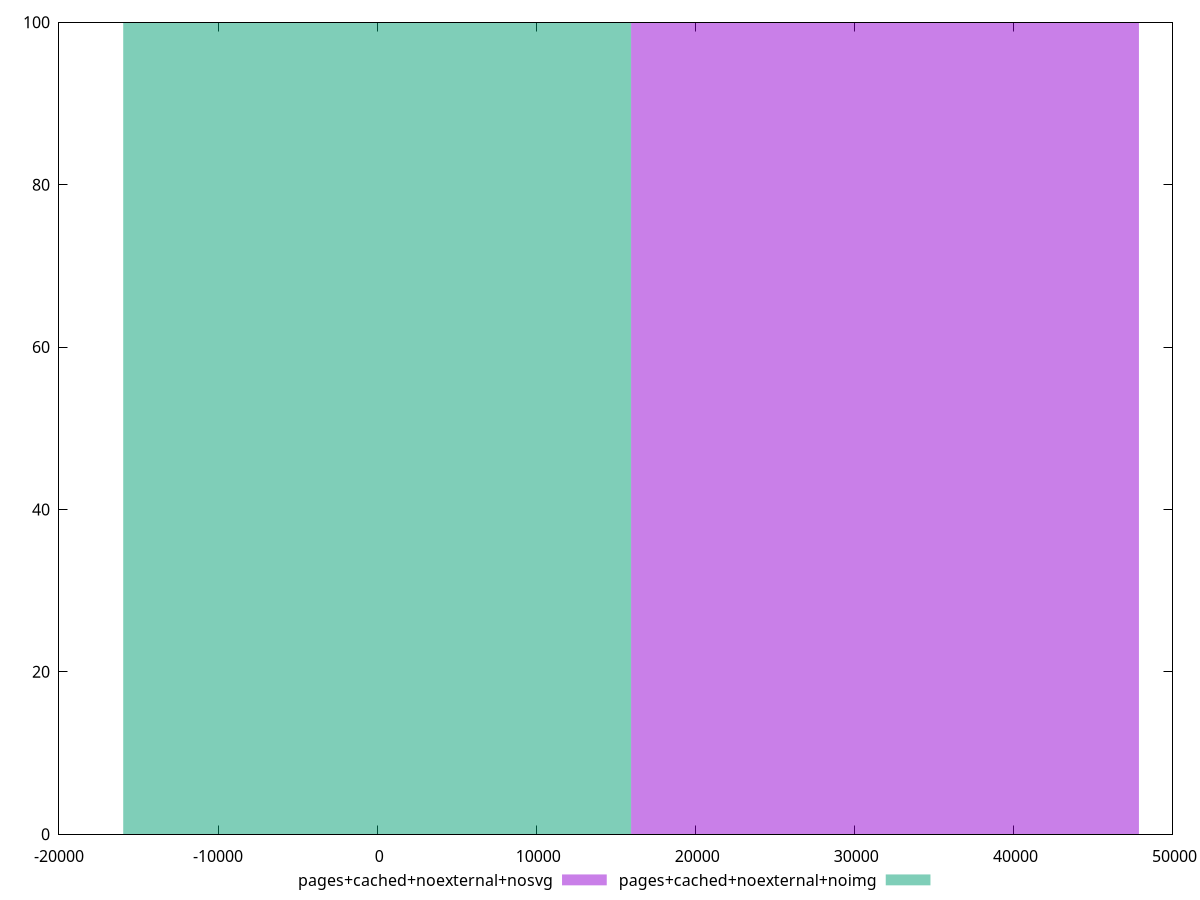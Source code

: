 reset
set terminal svg size 640, 500 enhanced background rgb 'white'
set output "reprap/uses-webp-images/comparison/histogram/7_vs_8.svg"

$pagesCachedNoexternalNosvg <<EOF
31926.974379439736 100
EOF

$pagesCachedNoexternalNoimg <<EOF
0 100
EOF

set key outside below
set boxwidth 31926.974379439736
set yrange [0:100]
set style fill transparent solid 0.5 noborder

plot \
  $pagesCachedNoexternalNosvg title "pages+cached+noexternal+nosvg" with boxes, \
  $pagesCachedNoexternalNoimg title "pages+cached+noexternal+noimg" with boxes, \


reset